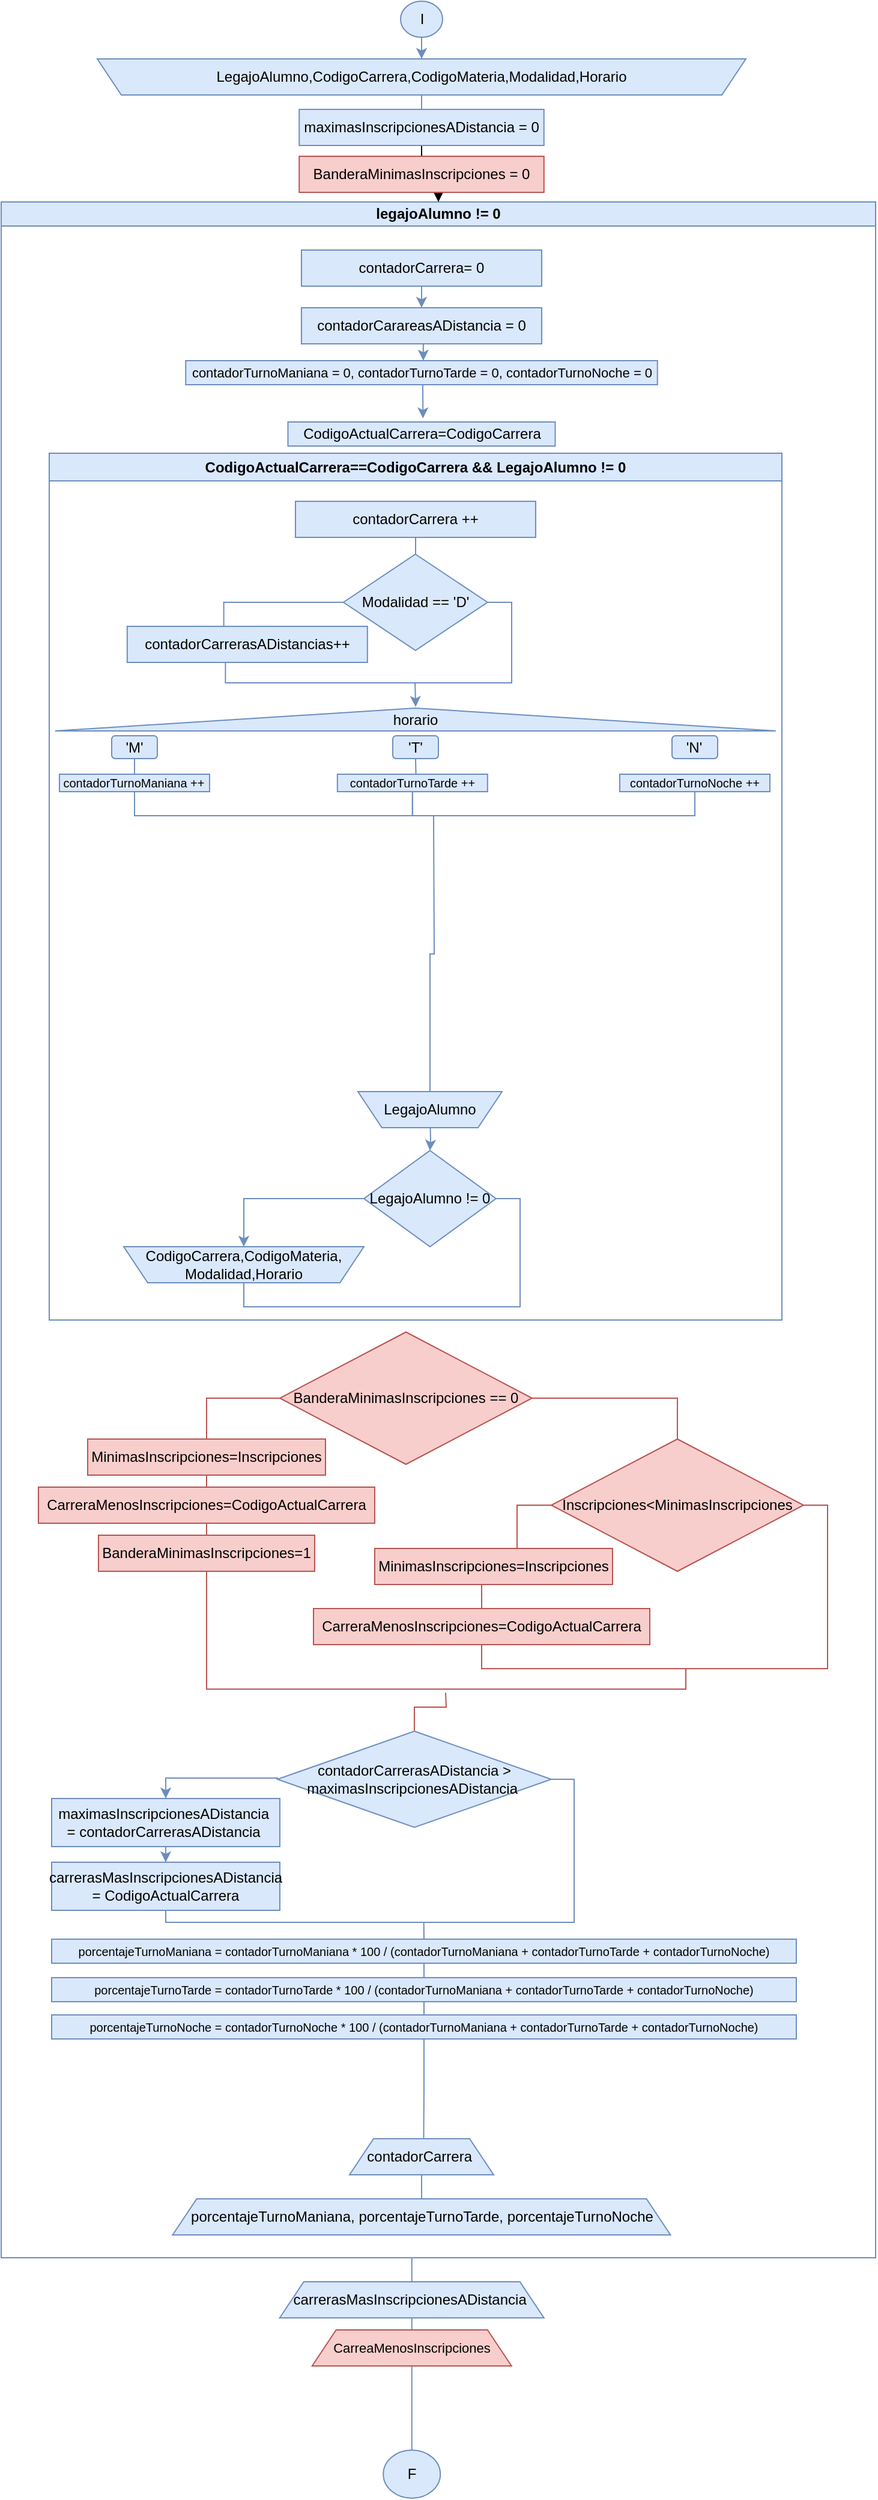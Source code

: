 <mxfile version="21.7.5" type="device">
  <diagram id="C5RBs43oDa-KdzZeNtuy" name="Page-1">
    <mxGraphModel dx="1500" dy="1938" grid="1" gridSize="10" guides="1" tooltips="1" connect="1" arrows="1" fold="1" page="1" pageScale="1" pageWidth="827" pageHeight="1169" background="none" math="0" shadow="0">
      <root>
        <mxCell id="WIyWlLk6GJQsqaUBKTNV-0" />
        <mxCell id="WIyWlLk6GJQsqaUBKTNV-1" parent="WIyWlLk6GJQsqaUBKTNV-0" />
        <mxCell id="5pXr0R31rmwVF_x6JBgt-3" value="" style="edgeStyle=orthogonalEdgeStyle;rounded=0;orthogonalLoop=1;jettySize=auto;html=1;fillColor=#dae8fc;strokeColor=#6c8ebf;" parent="WIyWlLk6GJQsqaUBKTNV-1" source="5pXr0R31rmwVF_x6JBgt-1" target="5pXr0R31rmwVF_x6JBgt-2" edge="1">
          <mxGeometry relative="1" as="geometry" />
        </mxCell>
        <mxCell id="5pXr0R31rmwVF_x6JBgt-1" value="I" style="ellipse;whiteSpace=wrap;html=1;fillColor=#dae8fc;strokeColor=#6c8ebf;" parent="WIyWlLk6GJQsqaUBKTNV-1" vertex="1">
          <mxGeometry x="362.5" y="-27" width="35" height="30" as="geometry" />
        </mxCell>
        <mxCell id="5gnvTc-YlHs9Nw9wisjp-1" value="" style="edgeStyle=orthogonalEdgeStyle;rounded=0;orthogonalLoop=1;jettySize=auto;html=1;fillColor=#dae8fc;strokeColor=#6c8ebf;" parent="WIyWlLk6GJQsqaUBKTNV-1" source="5pXr0R31rmwVF_x6JBgt-2" edge="1">
          <mxGeometry relative="1" as="geometry">
            <mxPoint x="380" y="63" as="targetPoint" />
          </mxGeometry>
        </mxCell>
        <mxCell id="5pXr0R31rmwVF_x6JBgt-2" value="LegajoAlumno,CodigoCarrera,CodigoMateria,Modalidad,Horario" style="shape=trapezoid;perimeter=trapezoidPerimeter;whiteSpace=wrap;html=1;fixedSize=1;direction=west;fillColor=#dae8fc;strokeColor=#6c8ebf;" parent="WIyWlLk6GJQsqaUBKTNV-1" vertex="1">
          <mxGeometry x="110" y="21" width="540" height="30" as="geometry" />
        </mxCell>
        <mxCell id="KSVmQtY1M76giZMWFQWg-30" style="edgeStyle=orthogonalEdgeStyle;rounded=0;orthogonalLoop=1;jettySize=auto;html=1;exitX=0.5;exitY=1;exitDx=0;exitDy=0;exitPerimeter=0;entryX=0.5;entryY=0;entryDx=0;entryDy=0;endArrow=none;endFill=0;fillColor=#dae8fc;strokeColor=#6c8ebf;" parent="WIyWlLk6GJQsqaUBKTNV-1" target="5gnvTc-YlHs9Nw9wisjp-29" edge="1">
          <mxGeometry relative="1" as="geometry">
            <mxPoint x="371.86" y="1850" as="sourcePoint" />
          </mxGeometry>
        </mxCell>
        <mxCell id="5pXr0R31rmwVF_x6JBgt-4" value="legajoAlumno != 0" style="swimlane;whiteSpace=wrap;html=1;fillColor=#dae8fc;strokeColor=#6c8ebf;startSize=20;points=[[0,0,0,0,0],[0,0.25,0,0,0],[0,0.5,0,0,0],[0,0.75,0,0,0],[0,1,0,0,0],[0.25,0,0,0,0],[0.25,1,0,0,0],[0.5,0,0,0,0],[0.5,1,0,0,0],[0.75,0,0,0,0],[0.75,1,0,0,0],[1,0,0,0,0],[1,0.25,0,0,0],[1,0.5,0,0,0],[1,0.75,0,0,0],[1,1,0,0,0]];" parent="WIyWlLk6GJQsqaUBKTNV-1" vertex="1">
          <mxGeometry x="29.99" y="140" width="728.01" height="1710" as="geometry" />
        </mxCell>
        <mxCell id="kTfVB5gQmg0WQEh0IqgH-29" style="edgeStyle=orthogonalEdgeStyle;shape=connector;rounded=0;orthogonalLoop=1;jettySize=auto;html=1;exitX=0.5;exitY=1;exitDx=0;exitDy=0;labelBackgroundColor=default;strokeColor=#b85450;fontFamily=Helvetica;fontSize=11;fontColor=default;endArrow=none;endFill=0;fillColor=#f8cecc;" edge="1" parent="5pXr0R31rmwVF_x6JBgt-4" source="kTfVB5gQmg0WQEh0IqgH-15">
          <mxGeometry relative="1" as="geometry">
            <mxPoint x="570.01" y="1220" as="targetPoint" />
            <Array as="points">
              <mxPoint x="171" y="1237" />
              <mxPoint x="570" y="1237" />
            </Array>
          </mxGeometry>
        </mxCell>
        <mxCell id="5pXr0R31rmwVF_x6JBgt-6" value="&lt;div&gt;CodigoActualCarrera==CodigoCarrera &amp;amp;&amp;amp;&amp;nbsp;&lt;span style=&quot;background-color: initial;&quot;&gt;LegajoAlumno != 0&lt;/span&gt;&lt;/div&gt;" style="swimlane;whiteSpace=wrap;html=1;startSize=23;fillColor=#dae8fc;strokeColor=#6c8ebf;" parent="5pXr0R31rmwVF_x6JBgt-4" vertex="1">
          <mxGeometry x="40" y="209" width="610" height="721" as="geometry" />
        </mxCell>
        <mxCell id="5pXr0R31rmwVF_x6JBgt-17" style="edgeStyle=orthogonalEdgeStyle;rounded=0;orthogonalLoop=1;jettySize=auto;html=1;exitX=1;exitY=0.5;exitDx=0;exitDy=0;entryX=0.5;entryY=0;entryDx=0;entryDy=0;endArrow=none;endFill=0;fillColor=#dae8fc;strokeColor=#6c8ebf;" parent="5pXr0R31rmwVF_x6JBgt-6" source="5pXr0R31rmwVF_x6JBgt-12" target="5pXr0R31rmwVF_x6JBgt-14" edge="1">
          <mxGeometry relative="1" as="geometry" />
        </mxCell>
        <mxCell id="yonmYlfciaBzX_8r0v4c-3" style="edgeStyle=orthogonalEdgeStyle;rounded=0;orthogonalLoop=1;jettySize=auto;html=1;exitX=0;exitY=0.5;exitDx=0;exitDy=0;entryX=0.5;entryY=1;entryDx=0;entryDy=0;fillColor=#dae8fc;strokeColor=#6c8ebf;" parent="5pXr0R31rmwVF_x6JBgt-6" source="5pXr0R31rmwVF_x6JBgt-12" target="5pXr0R31rmwVF_x6JBgt-14" edge="1">
          <mxGeometry relative="1" as="geometry" />
        </mxCell>
        <mxCell id="5pXr0R31rmwVF_x6JBgt-12" value="LegajoAlumno != 0" style="rhombus;whiteSpace=wrap;html=1;fillColor=#dae8fc;strokeColor=#6c8ebf;" parent="5pXr0R31rmwVF_x6JBgt-6" vertex="1">
          <mxGeometry x="262" y="580" width="110" height="80" as="geometry" />
        </mxCell>
        <mxCell id="5pXr0R31rmwVF_x6JBgt-14" value="&lt;div&gt;CodigoCarrera,CodigoMateria,&lt;/div&gt;&lt;div&gt;Modalidad,Horario&lt;/div&gt;" style="shape=trapezoid;perimeter=trapezoidPerimeter;whiteSpace=wrap;html=1;fixedSize=1;direction=west;fillColor=#dae8fc;strokeColor=#6c8ebf;" parent="5pXr0R31rmwVF_x6JBgt-6" vertex="1">
          <mxGeometry x="62.0" y="660" width="200" height="30" as="geometry" />
        </mxCell>
        <mxCell id="5gnvTc-YlHs9Nw9wisjp-30" value="" style="edgeStyle=orthogonalEdgeStyle;rounded=0;orthogonalLoop=1;jettySize=auto;html=1;fillColor=#dae8fc;strokeColor=#6c8ebf;" parent="5pXr0R31rmwVF_x6JBgt-6" target="5pXr0R31rmwVF_x6JBgt-12" edge="1">
          <mxGeometry relative="1" as="geometry">
            <mxPoint x="317" y="550" as="sourcePoint" />
          </mxGeometry>
        </mxCell>
        <mxCell id="kTfVB5gQmg0WQEh0IqgH-11" style="edgeStyle=orthogonalEdgeStyle;rounded=0;orthogonalLoop=1;jettySize=auto;html=1;exitX=0.5;exitY=1;exitDx=0;exitDy=0;endArrow=none;endFill=0;fillColor=#dae8fc;strokeColor=#6c8ebf;" edge="1" parent="5pXr0R31rmwVF_x6JBgt-6" source="5pXr0R31rmwVF_x6JBgt-11">
          <mxGeometry relative="1" as="geometry">
            <mxPoint x="320.01" y="301" as="targetPoint" />
          </mxGeometry>
        </mxCell>
        <mxCell id="5pXr0R31rmwVF_x6JBgt-11" value="LegajoAlumno" style="shape=trapezoid;perimeter=trapezoidPerimeter;whiteSpace=wrap;html=1;fixedSize=1;direction=west;fillColor=#dae8fc;strokeColor=#6c8ebf;" parent="5pXr0R31rmwVF_x6JBgt-6" vertex="1">
          <mxGeometry x="257" y="531" width="120" height="30" as="geometry" />
        </mxCell>
        <mxCell id="yonmYlfciaBzX_8r0v4c-0" style="edgeStyle=orthogonalEdgeStyle;rounded=0;orthogonalLoop=1;jettySize=auto;html=1;exitX=0.5;exitY=0;exitDx=0;exitDy=0;fillColor=#dae8fc;strokeColor=#6c8ebf;" parent="5pXr0R31rmwVF_x6JBgt-6" edge="1">
          <mxGeometry relative="1" as="geometry">
            <mxPoint x="317" y="550" as="sourcePoint" />
            <mxPoint x="317" y="550" as="targetPoint" />
          </mxGeometry>
        </mxCell>
        <mxCell id="5gnvTc-YlHs9Nw9wisjp-39" value="" style="edgeStyle=orthogonalEdgeStyle;rounded=0;orthogonalLoop=1;jettySize=auto;html=1;fillColor=#dae8fc;strokeColor=#6c8ebf;" parent="5pXr0R31rmwVF_x6JBgt-6" source="5gnvTc-YlHs9Nw9wisjp-15" target="5gnvTc-YlHs9Nw9wisjp-16" edge="1">
          <mxGeometry relative="1" as="geometry" />
        </mxCell>
        <mxCell id="5gnvTc-YlHs9Nw9wisjp-15" value="contadorCarrera&amp;nbsp;++" style="whiteSpace=wrap;html=1;fillColor=#dae8fc;strokeColor=#6c8ebf;" parent="5pXr0R31rmwVF_x6JBgt-6" vertex="1">
          <mxGeometry x="205" y="40" width="200" height="30" as="geometry" />
        </mxCell>
        <mxCell id="5gnvTc-YlHs9Nw9wisjp-20" style="edgeStyle=orthogonalEdgeStyle;rounded=0;orthogonalLoop=1;jettySize=auto;html=1;exitX=0;exitY=0.5;exitDx=0;exitDy=0;entryX=0.402;entryY=0.1;entryDx=0;entryDy=0;entryPerimeter=0;fillColor=#dae8fc;strokeColor=#6c8ebf;endArrow=none;endFill=0;" parent="5pXr0R31rmwVF_x6JBgt-6" source="5gnvTc-YlHs9Nw9wisjp-16" target="5gnvTc-YlHs9Nw9wisjp-19" edge="1">
          <mxGeometry relative="1" as="geometry" />
        </mxCell>
        <mxCell id="5gnvTc-YlHs9Nw9wisjp-21" style="edgeStyle=orthogonalEdgeStyle;rounded=0;orthogonalLoop=1;jettySize=auto;html=1;exitX=1;exitY=0.5;exitDx=0;exitDy=0;entryX=0.409;entryY=0.972;entryDx=0;entryDy=0;entryPerimeter=0;endArrow=none;endFill=0;fillColor=#dae8fc;strokeColor=#6c8ebf;" parent="5pXr0R31rmwVF_x6JBgt-6" source="5gnvTc-YlHs9Nw9wisjp-16" target="5gnvTc-YlHs9Nw9wisjp-19" edge="1">
          <mxGeometry relative="1" as="geometry">
            <Array as="points">
              <mxPoint x="385" y="124" />
              <mxPoint x="385" y="191" />
              <mxPoint x="147" y="191" />
            </Array>
          </mxGeometry>
        </mxCell>
        <mxCell id="5gnvTc-YlHs9Nw9wisjp-16" value="Modalidad == &#39;D&#39;" style="rhombus;whiteSpace=wrap;html=1;fillColor=#dae8fc;strokeColor=#6c8ebf;" parent="5pXr0R31rmwVF_x6JBgt-6" vertex="1">
          <mxGeometry x="244.92" y="84" width="120" height="80" as="geometry" />
        </mxCell>
        <mxCell id="5gnvTc-YlHs9Nw9wisjp-19" value="contadorCarrerasADistancias++" style="whiteSpace=wrap;html=1;fillColor=#dae8fc;strokeColor=#6c8ebf;" parent="5pXr0R31rmwVF_x6JBgt-6" vertex="1">
          <mxGeometry x="64.92" y="144" width="200" height="30" as="geometry" />
        </mxCell>
        <mxCell id="5gnvTc-YlHs9Nw9wisjp-40" value="" style="edgeStyle=orthogonalEdgeStyle;rounded=0;orthogonalLoop=1;jettySize=auto;html=1;fillColor=#dae8fc;strokeColor=#6c8ebf;" parent="5pXr0R31rmwVF_x6JBgt-6" edge="1">
          <mxGeometry relative="1" as="geometry">
            <mxPoint x="304.58" y="191" as="sourcePoint" />
            <mxPoint x="305.07" y="211" as="targetPoint" />
          </mxGeometry>
        </mxCell>
        <mxCell id="V2eRFCbEdA1scItEcbjX-22" value="horario" style="triangle;whiteSpace=wrap;html=1;direction=north;fillColor=#dae8fc;strokeColor=#6c8ebf;" parent="5pXr0R31rmwVF_x6JBgt-6" vertex="1">
          <mxGeometry x="4.92" y="212" width="600" height="19" as="geometry" />
        </mxCell>
        <mxCell id="KSVmQtY1M76giZMWFQWg-10" style="edgeStyle=orthogonalEdgeStyle;rounded=0;orthogonalLoop=1;jettySize=auto;html=1;exitX=0.5;exitY=1;exitDx=0;exitDy=0;entryX=0.5;entryY=0;entryDx=0;entryDy=0;endArrow=none;endFill=0;fillColor=#dae8fc;strokeColor=#6c8ebf;" parent="5pXr0R31rmwVF_x6JBgt-6" source="V2eRFCbEdA1scItEcbjX-24" target="V2eRFCbEdA1scItEcbjX-30" edge="1">
          <mxGeometry relative="1" as="geometry" />
        </mxCell>
        <mxCell id="V2eRFCbEdA1scItEcbjX-24" value="&#39;M&#39;" style="rounded=1;whiteSpace=wrap;html=1;fillColor=#dae8fc;strokeColor=#6c8ebf;" parent="5pXr0R31rmwVF_x6JBgt-6" vertex="1">
          <mxGeometry x="52" y="235" width="38" height="19" as="geometry" />
        </mxCell>
        <mxCell id="KSVmQtY1M76giZMWFQWg-12" style="edgeStyle=orthogonalEdgeStyle;rounded=0;orthogonalLoop=1;jettySize=auto;html=1;exitX=0.5;exitY=1;exitDx=0;exitDy=0;entryX=0.523;entryY=0;entryDx=0;entryDy=0;entryPerimeter=0;endArrow=none;endFill=0;fillColor=#dae8fc;strokeColor=#6c8ebf;" parent="5pXr0R31rmwVF_x6JBgt-6" source="V2eRFCbEdA1scItEcbjX-25" target="V2eRFCbEdA1scItEcbjX-33" edge="1">
          <mxGeometry relative="1" as="geometry" />
        </mxCell>
        <mxCell id="V2eRFCbEdA1scItEcbjX-25" value="&#39;T&#39;" style="rounded=1;whiteSpace=wrap;html=1;fillColor=#dae8fc;strokeColor=#6c8ebf;" parent="5pXr0R31rmwVF_x6JBgt-6" vertex="1">
          <mxGeometry x="286" y="235" width="38" height="19" as="geometry" />
        </mxCell>
        <mxCell id="V2eRFCbEdA1scItEcbjX-26" value="&#39;N&#39;" style="rounded=1;whiteSpace=wrap;html=1;fillColor=#dae8fc;strokeColor=#6c8ebf;" parent="5pXr0R31rmwVF_x6JBgt-6" vertex="1">
          <mxGeometry x="518.5" y="235" width="38" height="19" as="geometry" />
        </mxCell>
        <mxCell id="KSVmQtY1M76giZMWFQWg-33" style="edgeStyle=orthogonalEdgeStyle;rounded=0;orthogonalLoop=1;jettySize=auto;html=1;exitX=0.5;exitY=1;exitDx=0;exitDy=0;entryX=0.5;entryY=1;entryDx=0;entryDy=0;endArrow=none;endFill=0;fillColor=#dae8fc;strokeColor=#6c8ebf;" parent="5pXr0R31rmwVF_x6JBgt-6" source="V2eRFCbEdA1scItEcbjX-30" target="V2eRFCbEdA1scItEcbjX-33" edge="1">
          <mxGeometry relative="1" as="geometry" />
        </mxCell>
        <mxCell id="V2eRFCbEdA1scItEcbjX-30" value="&lt;font style=&quot;font-size: 10px;&quot;&gt;contadorTurnoManiana ++&lt;/font&gt;" style="whiteSpace=wrap;html=1;fillColor=#dae8fc;strokeColor=#6c8ebf;" parent="5pXr0R31rmwVF_x6JBgt-6" vertex="1">
          <mxGeometry x="8.5" y="267" width="125" height="14.5" as="geometry" />
        </mxCell>
        <mxCell id="V2eRFCbEdA1scItEcbjX-33" value="&lt;font style=&quot;font-size: 10px;&quot;&gt;contadorTurnoTarde ++&lt;/font&gt;" style="whiteSpace=wrap;html=1;fillColor=#dae8fc;strokeColor=#6c8ebf;" parent="5pXr0R31rmwVF_x6JBgt-6" vertex="1">
          <mxGeometry x="239.92" y="267" width="125" height="14.5" as="geometry" />
        </mxCell>
        <mxCell id="KSVmQtY1M76giZMWFQWg-34" style="edgeStyle=orthogonalEdgeStyle;rounded=0;orthogonalLoop=1;jettySize=auto;html=1;exitX=0.5;exitY=1;exitDx=0;exitDy=0;entryX=0.5;entryY=1;entryDx=0;entryDy=0;endArrow=none;endFill=0;fillColor=#dae8fc;strokeColor=#6c8ebf;" parent="5pXr0R31rmwVF_x6JBgt-6" source="V2eRFCbEdA1scItEcbjX-34" target="V2eRFCbEdA1scItEcbjX-33" edge="1">
          <mxGeometry relative="1" as="geometry" />
        </mxCell>
        <mxCell id="V2eRFCbEdA1scItEcbjX-34" value="&lt;font style=&quot;font-size: 10px;&quot;&gt;contadorTurnoNoche ++&lt;/font&gt;" style="whiteSpace=wrap;html=1;fillColor=#dae8fc;strokeColor=#6c8ebf;" parent="5pXr0R31rmwVF_x6JBgt-6" vertex="1">
          <mxGeometry x="475" y="267" width="125" height="14.5" as="geometry" />
        </mxCell>
        <mxCell id="KSVmQtY1M76giZMWFQWg-3" style="edgeStyle=orthogonalEdgeStyle;rounded=0;orthogonalLoop=1;jettySize=auto;html=1;exitX=0.5;exitY=1;exitDx=0;exitDy=0;entryX=0.44;entryY=0;entryDx=0;entryDy=0;entryPerimeter=0;fillColor=#dae8fc;strokeColor=#6c8ebf;" parent="5pXr0R31rmwVF_x6JBgt-4" edge="1">
          <mxGeometry relative="1" as="geometry">
            <mxPoint x="375" y="118" as="sourcePoint" />
            <mxPoint x="351.44" y="132" as="targetPoint" />
          </mxGeometry>
        </mxCell>
        <mxCell id="5gnvTc-YlHs9Nw9wisjp-2" value="contadorCarareasADistancia = 0" style="whiteSpace=wrap;html=1;fillColor=#dae8fc;strokeColor=#6c8ebf;" parent="5pXr0R31rmwVF_x6JBgt-4" vertex="1">
          <mxGeometry x="250" y="88" width="200" height="30" as="geometry" />
        </mxCell>
        <mxCell id="KSVmQtY1M76giZMWFQWg-4" style="edgeStyle=orthogonalEdgeStyle;rounded=0;orthogonalLoop=1;jettySize=auto;html=1;exitX=0.5;exitY=1;exitDx=0;exitDy=0;entryX=0.5;entryY=0;entryDx=0;entryDy=0;fillColor=#dae8fc;strokeColor=#6c8ebf;" parent="5pXr0R31rmwVF_x6JBgt-4" source="5gnvTc-YlHs9Nw9wisjp-14" target="5gnvTc-YlHs9Nw9wisjp-2" edge="1">
          <mxGeometry relative="1" as="geometry" />
        </mxCell>
        <mxCell id="5gnvTc-YlHs9Nw9wisjp-14" value="contadorCarrera= 0" style="whiteSpace=wrap;html=1;fillColor=#dae8fc;strokeColor=#6c8ebf;" parent="5pXr0R31rmwVF_x6JBgt-4" vertex="1">
          <mxGeometry x="250" y="40" width="200" height="30" as="geometry" />
        </mxCell>
        <mxCell id="5gnvTc-YlHs9Nw9wisjp-25" value="" style="edgeStyle=orthogonalEdgeStyle;rounded=0;orthogonalLoop=1;jettySize=auto;html=1;fillColor=#dae8fc;strokeColor=#6c8ebf;exitX=0;exitY=0.5;exitDx=0;exitDy=0;" parent="5pXr0R31rmwVF_x6JBgt-4" source="5gnvTc-YlHs9Nw9wisjp-23" target="5gnvTc-YlHs9Nw9wisjp-24" edge="1">
          <mxGeometry relative="1" as="geometry">
            <Array as="points">
              <mxPoint x="137" y="1311" />
            </Array>
          </mxGeometry>
        </mxCell>
        <mxCell id="5gnvTc-YlHs9Nw9wisjp-28" style="edgeStyle=orthogonalEdgeStyle;rounded=0;orthogonalLoop=1;jettySize=auto;html=1;exitX=1;exitY=0.5;exitDx=0;exitDy=0;entryX=0.5;entryY=1;entryDx=0;entryDy=0;endArrow=none;endFill=0;fillColor=#dae8fc;strokeColor=#6c8ebf;" parent="5pXr0R31rmwVF_x6JBgt-4" source="5gnvTc-YlHs9Nw9wisjp-23" target="5gnvTc-YlHs9Nw9wisjp-26" edge="1">
          <mxGeometry relative="1" as="geometry">
            <Array as="points">
              <mxPoint x="477" y="1312" />
              <mxPoint x="477" y="1431" />
              <mxPoint x="137" y="1431" />
            </Array>
          </mxGeometry>
        </mxCell>
        <mxCell id="kTfVB5gQmg0WQEh0IqgH-30" style="edgeStyle=orthogonalEdgeStyle;shape=connector;rounded=0;orthogonalLoop=1;jettySize=auto;html=1;exitX=0.5;exitY=0;exitDx=0;exitDy=0;labelBackgroundColor=default;strokeColor=#b85450;fontFamily=Helvetica;fontSize=11;fontColor=default;endArrow=none;endFill=0;fillColor=#f8cecc;" edge="1" parent="5pXr0R31rmwVF_x6JBgt-4" source="5gnvTc-YlHs9Nw9wisjp-23">
          <mxGeometry relative="1" as="geometry">
            <mxPoint x="370.01" y="1240" as="targetPoint" />
          </mxGeometry>
        </mxCell>
        <mxCell id="5gnvTc-YlHs9Nw9wisjp-23" value="contadorCarrerasADistancia &amp;gt; maximasInscripcionesADistancia&amp;nbsp;" style="rhombus;whiteSpace=wrap;html=1;fillColor=#dae8fc;strokeColor=#6c8ebf;" parent="5pXr0R31rmwVF_x6JBgt-4" vertex="1">
          <mxGeometry x="230" y="1272" width="228" height="80" as="geometry" />
        </mxCell>
        <mxCell id="5gnvTc-YlHs9Nw9wisjp-27" value="" style="edgeStyle=orthogonalEdgeStyle;rounded=0;orthogonalLoop=1;jettySize=auto;html=1;fillColor=#dae8fc;strokeColor=#6c8ebf;" parent="5pXr0R31rmwVF_x6JBgt-4" source="5gnvTc-YlHs9Nw9wisjp-24" target="5gnvTc-YlHs9Nw9wisjp-26" edge="1">
          <mxGeometry relative="1" as="geometry" />
        </mxCell>
        <mxCell id="5gnvTc-YlHs9Nw9wisjp-24" value="maximasInscripcionesADistancia&amp;nbsp; = contadorCarrerasADistancia&amp;nbsp;" style="whiteSpace=wrap;html=1;fillColor=#dae8fc;strokeColor=#6c8ebf;" parent="5pXr0R31rmwVF_x6JBgt-4" vertex="1">
          <mxGeometry x="42" y="1328" width="190" height="40" as="geometry" />
        </mxCell>
        <mxCell id="5gnvTc-YlHs9Nw9wisjp-26" value="carrerasMasInscripcionesADistancia =&amp;nbsp;CodigoActualCarrera" style="whiteSpace=wrap;html=1;fillColor=#dae8fc;strokeColor=#6c8ebf;" parent="5pXr0R31rmwVF_x6JBgt-4" vertex="1">
          <mxGeometry x="42" y="1381" width="190" height="40" as="geometry" />
        </mxCell>
        <mxCell id="KSVmQtY1M76giZMWFQWg-29" style="edgeStyle=orthogonalEdgeStyle;rounded=0;orthogonalLoop=1;jettySize=auto;html=1;endArrow=none;endFill=0;exitX=0.5;exitY=1;exitDx=0;exitDy=0;entryX=0.5;entryY=0;entryDx=0;entryDy=0;fillColor=#dae8fc;strokeColor=#6c8ebf;" parent="5pXr0R31rmwVF_x6JBgt-4" source="V2eRFCbEdA1scItEcbjX-35" target="V2eRFCbEdA1scItEcbjX-51" edge="1">
          <mxGeometry relative="1" as="geometry">
            <mxPoint x="351" y="1655" as="targetPoint" />
            <mxPoint x="351.01" y="1645" as="sourcePoint" />
          </mxGeometry>
        </mxCell>
        <mxCell id="V2eRFCbEdA1scItEcbjX-35" value="contadorCarrera&amp;nbsp;" style="shape=trapezoid;perimeter=trapezoidPerimeter;whiteSpace=wrap;html=1;fixedSize=1;fillColor=#dae8fc;strokeColor=#6c8ebf;" parent="5pXr0R31rmwVF_x6JBgt-4" vertex="1">
          <mxGeometry x="290" y="1611" width="120" height="30" as="geometry" />
        </mxCell>
        <mxCell id="KSVmQtY1M76giZMWFQWg-21" style="edgeStyle=orthogonalEdgeStyle;rounded=0;orthogonalLoop=1;jettySize=auto;html=1;exitX=0.5;exitY=0;exitDx=0;exitDy=0;endArrow=none;endFill=0;fillColor=#dae8fc;strokeColor=#6c8ebf;" parent="5pXr0R31rmwVF_x6JBgt-4" source="V2eRFCbEdA1scItEcbjX-47" edge="1">
          <mxGeometry relative="1" as="geometry">
            <mxPoint x="351.843" y="1431" as="targetPoint" />
          </mxGeometry>
        </mxCell>
        <mxCell id="KSVmQtY1M76giZMWFQWg-22" style="edgeStyle=orthogonalEdgeStyle;rounded=0;orthogonalLoop=1;jettySize=auto;html=1;exitX=0.5;exitY=1;exitDx=0;exitDy=0;entryX=0.5;entryY=0;entryDx=0;entryDy=0;endArrow=none;endFill=0;fillColor=#dae8fc;strokeColor=#6c8ebf;" parent="5pXr0R31rmwVF_x6JBgt-4" source="V2eRFCbEdA1scItEcbjX-47" target="KSVmQtY1M76giZMWFQWg-19" edge="1">
          <mxGeometry relative="1" as="geometry" />
        </mxCell>
        <mxCell id="V2eRFCbEdA1scItEcbjX-47" value="&lt;font style=&quot;font-size: 10px;&quot;&gt;&lt;font style=&quot;&quot;&gt;porcentajeTurnoManiana = contadorTurnoManiana * 100 / (&lt;/font&gt;contadorTurnoManiana +&amp;nbsp;contadorTurnoTarde +&amp;nbsp;contadorTurnoNoche)&lt;/font&gt;" style="whiteSpace=wrap;html=1;fillColor=#dae8fc;strokeColor=#6c8ebf;" parent="5pXr0R31rmwVF_x6JBgt-4" vertex="1">
          <mxGeometry x="42" y="1445" width="620" height="20" as="geometry" />
        </mxCell>
        <mxCell id="V2eRFCbEdA1scItEcbjX-51" value="porcentajeTurnoManiana, porcentajeTurnoTarde, porcentajeTurnoNoche" style="shape=trapezoid;perimeter=trapezoidPerimeter;whiteSpace=wrap;html=1;fixedSize=1;fillColor=#dae8fc;strokeColor=#6c8ebf;" parent="5pXr0R31rmwVF_x6JBgt-4" vertex="1">
          <mxGeometry x="142.75" y="1661" width="414.5" height="30" as="geometry" />
        </mxCell>
        <mxCell id="5pXr0R31rmwVF_x6JBgt-9" value="CodigoActualCarrera=CodigoCarrera" style="whiteSpace=wrap;html=1;fillColor=#dae8fc;strokeColor=#6c8ebf;" parent="5pXr0R31rmwVF_x6JBgt-4" vertex="1">
          <mxGeometry x="238.75" y="183" width="222.5" height="20" as="geometry" />
        </mxCell>
        <mxCell id="KSVmQtY1M76giZMWFQWg-18" style="edgeStyle=orthogonalEdgeStyle;rounded=0;orthogonalLoop=1;jettySize=auto;html=1;exitX=0.5;exitY=1;exitDx=0;exitDy=0;fillColor=#dae8fc;strokeColor=#6c8ebf;" parent="5pXr0R31rmwVF_x6JBgt-4" edge="1">
          <mxGeometry relative="1" as="geometry">
            <mxPoint x="351.177" y="180" as="targetPoint" />
            <mxPoint x="351.005" y="152" as="sourcePoint" />
          </mxGeometry>
        </mxCell>
        <mxCell id="KSVmQtY1M76giZMWFQWg-2" value="&lt;font style=&quot;font-size: 11px;&quot;&gt;contadorTurnoManiana = 0, contadorTurnoTarde = 0, contadorTurnoNoche = 0&lt;/font&gt;" style="whiteSpace=wrap;html=1;fillColor=#dae8fc;strokeColor=#6c8ebf;" parent="5pXr0R31rmwVF_x6JBgt-4" vertex="1">
          <mxGeometry x="153.63" y="132" width="392.75" height="20" as="geometry" />
        </mxCell>
        <mxCell id="KSVmQtY1M76giZMWFQWg-23" style="edgeStyle=orthogonalEdgeStyle;rounded=0;orthogonalLoop=1;jettySize=auto;html=1;exitX=0.5;exitY=1;exitDx=0;exitDy=0;entryX=0.5;entryY=0;entryDx=0;entryDy=0;endArrow=none;endFill=0;fillColor=#dae8fc;strokeColor=#6c8ebf;" parent="5pXr0R31rmwVF_x6JBgt-4" source="KSVmQtY1M76giZMWFQWg-19" target="KSVmQtY1M76giZMWFQWg-20" edge="1">
          <mxGeometry relative="1" as="geometry" />
        </mxCell>
        <mxCell id="KSVmQtY1M76giZMWFQWg-19" value="&lt;font style=&quot;font-size: 10px;&quot;&gt;&lt;font style=&quot;&quot;&gt;porcentajeTurnoTarde = contadorTurnoTarde * 100 / (&lt;/font&gt;contadorTurnoManiana +&amp;nbsp;contadorTurnoTarde +&amp;nbsp;contadorTurnoNoche)&lt;/font&gt;" style="whiteSpace=wrap;html=1;fillColor=#dae8fc;strokeColor=#6c8ebf;" parent="5pXr0R31rmwVF_x6JBgt-4" vertex="1">
          <mxGeometry x="42" y="1477" width="620" height="20" as="geometry" />
        </mxCell>
        <mxCell id="KSVmQtY1M76giZMWFQWg-26" style="edgeStyle=orthogonalEdgeStyle;rounded=0;orthogonalLoop=1;jettySize=auto;html=1;exitX=0.5;exitY=1;exitDx=0;exitDy=0;endArrow=none;endFill=0;fillColor=#dae8fc;strokeColor=#6c8ebf;" parent="5pXr0R31rmwVF_x6JBgt-4" source="KSVmQtY1M76giZMWFQWg-20" edge="1">
          <mxGeometry relative="1" as="geometry">
            <mxPoint x="351.734" y="1611" as="targetPoint" />
          </mxGeometry>
        </mxCell>
        <mxCell id="KSVmQtY1M76giZMWFQWg-20" value="&lt;font style=&quot;font-size: 10px;&quot;&gt;&lt;font style=&quot;&quot;&gt;porcentajeTurnoNoche = contadorTurnoNoche * 100 / (&lt;/font&gt;contadorTurnoManiana +&amp;nbsp;contadorTurnoTarde +&amp;nbsp;contadorTurnoNoche)&lt;/font&gt;" style="whiteSpace=wrap;html=1;fillColor=#dae8fc;strokeColor=#6c8ebf;" parent="5pXr0R31rmwVF_x6JBgt-4" vertex="1">
          <mxGeometry x="42" y="1508" width="620" height="20" as="geometry" />
        </mxCell>
        <mxCell id="kTfVB5gQmg0WQEh0IqgH-20" style="edgeStyle=orthogonalEdgeStyle;rounded=0;orthogonalLoop=1;jettySize=auto;html=1;exitX=0;exitY=0.5;exitDx=0;exitDy=0;entryX=0.5;entryY=0;entryDx=0;entryDy=0;endArrow=none;endFill=0;fillColor=#f8cecc;strokeColor=#b85450;" edge="1" parent="5pXr0R31rmwVF_x6JBgt-4" source="kTfVB5gQmg0WQEh0IqgH-12" target="kTfVB5gQmg0WQEh0IqgH-13">
          <mxGeometry relative="1" as="geometry" />
        </mxCell>
        <mxCell id="kTfVB5gQmg0WQEh0IqgH-23" style="edgeStyle=orthogonalEdgeStyle;shape=connector;rounded=0;orthogonalLoop=1;jettySize=auto;html=1;exitX=1;exitY=0.5;exitDx=0;exitDy=0;entryX=0.5;entryY=0;entryDx=0;entryDy=0;labelBackgroundColor=default;strokeColor=#b85450;fontFamily=Helvetica;fontSize=11;fontColor=default;endArrow=none;endFill=0;fillColor=#f8cecc;" edge="1" parent="5pXr0R31rmwVF_x6JBgt-4" source="kTfVB5gQmg0WQEh0IqgH-12" target="kTfVB5gQmg0WQEh0IqgH-16">
          <mxGeometry relative="1" as="geometry" />
        </mxCell>
        <mxCell id="kTfVB5gQmg0WQEh0IqgH-12" value="&lt;div&gt;BanderaMinimasInscripciones == 0&lt;/div&gt;" style="rhombus;whiteSpace=wrap;html=1;fillColor=#f8cecc;strokeColor=#b85450;" vertex="1" parent="5pXr0R31rmwVF_x6JBgt-4">
          <mxGeometry x="232" y="940" width="210" height="110" as="geometry" />
        </mxCell>
        <mxCell id="kTfVB5gQmg0WQEh0IqgH-15" value="BanderaMinimasInscripciones=1" style="whiteSpace=wrap;html=1;fillColor=#f8cecc;strokeColor=#b85450;" vertex="1" parent="5pXr0R31rmwVF_x6JBgt-4">
          <mxGeometry x="81" y="1109" width="180" height="30" as="geometry" />
        </mxCell>
        <mxCell id="kTfVB5gQmg0WQEh0IqgH-19" style="edgeStyle=orthogonalEdgeStyle;rounded=0;orthogonalLoop=1;jettySize=auto;html=1;exitX=0;exitY=0.5;exitDx=0;exitDy=0;entryX=0.5;entryY=0;entryDx=0;entryDy=0;endArrow=none;endFill=0;fillColor=#f8cecc;strokeColor=#b85450;" edge="1" parent="5pXr0R31rmwVF_x6JBgt-4" source="kTfVB5gQmg0WQEh0IqgH-16">
          <mxGeometry relative="1" as="geometry">
            <mxPoint x="400.01" y="1120" as="targetPoint" />
          </mxGeometry>
        </mxCell>
        <mxCell id="kTfVB5gQmg0WQEh0IqgH-25" style="edgeStyle=orthogonalEdgeStyle;shape=connector;rounded=0;orthogonalLoop=1;jettySize=auto;html=1;exitX=1;exitY=0.5;exitDx=0;exitDy=0;entryX=0.5;entryY=1;entryDx=0;entryDy=0;labelBackgroundColor=default;strokeColor=#b85450;fontFamily=Helvetica;fontSize=11;fontColor=default;endArrow=none;endFill=0;fillColor=#f8cecc;" edge="1" parent="5pXr0R31rmwVF_x6JBgt-4" source="kTfVB5gQmg0WQEh0IqgH-16">
          <mxGeometry relative="1" as="geometry">
            <mxPoint x="400.01" y="1200" as="targetPoint" />
            <Array as="points">
              <mxPoint x="688" y="1084" />
              <mxPoint x="688" y="1220" />
              <mxPoint x="400" y="1220" />
            </Array>
          </mxGeometry>
        </mxCell>
        <mxCell id="kTfVB5gQmg0WQEh0IqgH-16" value="Inscripciones&amp;lt;MinimasInscripciones" style="rhombus;whiteSpace=wrap;html=1;fillColor=#f8cecc;strokeColor=#b85450;" vertex="1" parent="5pXr0R31rmwVF_x6JBgt-4">
          <mxGeometry x="458" y="1029" width="210" height="110" as="geometry" />
        </mxCell>
        <mxCell id="kTfVB5gQmg0WQEh0IqgH-24" style="edgeStyle=orthogonalEdgeStyle;shape=connector;rounded=0;orthogonalLoop=1;jettySize=auto;html=1;exitX=0.5;exitY=1;exitDx=0;exitDy=0;entryX=0.5;entryY=0;entryDx=0;entryDy=0;labelBackgroundColor=default;strokeColor=#b85450;fontFamily=Helvetica;fontSize=11;fontColor=default;endArrow=none;endFill=0;fillColor=#f8cecc;" edge="1" parent="5pXr0R31rmwVF_x6JBgt-4">
          <mxGeometry relative="1" as="geometry">
            <mxPoint x="400.01" y="1150" as="sourcePoint" />
            <mxPoint x="400.01" y="1170" as="targetPoint" />
          </mxGeometry>
        </mxCell>
        <mxCell id="kTfVB5gQmg0WQEh0IqgH-21" style="edgeStyle=orthogonalEdgeStyle;rounded=0;orthogonalLoop=1;jettySize=auto;html=1;exitX=0.5;exitY=1;exitDx=0;exitDy=0;entryX=0.5;entryY=0;entryDx=0;entryDy=0;endArrow=none;endFill=0;fillColor=#f8cecc;strokeColor=#b85450;" edge="1" parent="5pXr0R31rmwVF_x6JBgt-4" source="kTfVB5gQmg0WQEh0IqgH-13" target="kTfVB5gQmg0WQEh0IqgH-18">
          <mxGeometry relative="1" as="geometry" />
        </mxCell>
        <mxCell id="kTfVB5gQmg0WQEh0IqgH-13" value="MinimasInscripciones=Inscripciones" style="whiteSpace=wrap;html=1;fillColor=#f8cecc;strokeColor=#b85450;" vertex="1" parent="5pXr0R31rmwVF_x6JBgt-4">
          <mxGeometry x="72" y="1029" width="198" height="30" as="geometry" />
        </mxCell>
        <mxCell id="kTfVB5gQmg0WQEh0IqgH-22" style="edgeStyle=orthogonalEdgeStyle;rounded=0;orthogonalLoop=1;jettySize=auto;html=1;exitX=0.5;exitY=1;exitDx=0;exitDy=0;entryX=0.5;entryY=0;entryDx=0;entryDy=0;endArrow=none;endFill=0;fillColor=#f8cecc;strokeColor=#b85450;" edge="1" parent="5pXr0R31rmwVF_x6JBgt-4" source="kTfVB5gQmg0WQEh0IqgH-18" target="kTfVB5gQmg0WQEh0IqgH-15">
          <mxGeometry relative="1" as="geometry" />
        </mxCell>
        <mxCell id="kTfVB5gQmg0WQEh0IqgH-18" value="&lt;div&gt;CarreraMenosInscripciones=CodigoActualCarrera&lt;/div&gt;" style="whiteSpace=wrap;html=1;fillColor=#f8cecc;strokeColor=#b85450;" vertex="1" parent="5pXr0R31rmwVF_x6JBgt-4">
          <mxGeometry x="31" y="1069" width="280" height="30" as="geometry" />
        </mxCell>
        <mxCell id="kTfVB5gQmg0WQEh0IqgH-31" value="MinimasInscripciones=Inscripciones" style="whiteSpace=wrap;html=1;fillColor=#f8cecc;strokeColor=#b85450;" vertex="1" parent="5pXr0R31rmwVF_x6JBgt-4">
          <mxGeometry x="311" y="1120" width="198" height="30" as="geometry" />
        </mxCell>
        <mxCell id="kTfVB5gQmg0WQEh0IqgH-32" value="&lt;div&gt;CarreraMenosInscripciones=CodigoActualCarrera&lt;/div&gt;" style="whiteSpace=wrap;html=1;fillColor=#f8cecc;strokeColor=#b85450;" vertex="1" parent="5pXr0R31rmwVF_x6JBgt-4">
          <mxGeometry x="260.01" y="1170" width="280" height="30" as="geometry" />
        </mxCell>
        <mxCell id="kTfVB5gQmg0WQEh0IqgH-4" style="edgeStyle=orthogonalEdgeStyle;rounded=0;orthogonalLoop=1;jettySize=auto;html=1;exitX=0.5;exitY=1;exitDx=0;exitDy=0;entryX=0.583;entryY=0.933;entryDx=0;entryDy=0;entryPerimeter=0;" edge="1" parent="WIyWlLk6GJQsqaUBKTNV-1" source="5gnvTc-YlHs9Nw9wisjp-0" target="kTfVB5gQmg0WQEh0IqgH-0">
          <mxGeometry relative="1" as="geometry" />
        </mxCell>
        <mxCell id="5gnvTc-YlHs9Nw9wisjp-0" value="maximasInscripcionesADistancia = 0" style="whiteSpace=wrap;html=1;fillColor=#dae8fc;strokeColor=#6c8ebf;" parent="WIyWlLk6GJQsqaUBKTNV-1" vertex="1">
          <mxGeometry x="278.12" y="63" width="203.75" height="30" as="geometry" />
        </mxCell>
        <mxCell id="KSVmQtY1M76giZMWFQWg-32" style="edgeStyle=orthogonalEdgeStyle;rounded=0;orthogonalLoop=1;jettySize=auto;html=1;exitX=0.5;exitY=1;exitDx=0;exitDy=0;entryX=0.5;entryY=0;entryDx=0;entryDy=0;endArrow=none;endFill=0;fillColor=#dae8fc;strokeColor=#6c8ebf;" parent="WIyWlLk6GJQsqaUBKTNV-1" source="kTfVB5gQmg0WQEh0IqgH-33" target="5gnvTc-YlHs9Nw9wisjp-46" edge="1">
          <mxGeometry relative="1" as="geometry" />
        </mxCell>
        <mxCell id="5gnvTc-YlHs9Nw9wisjp-29" value="carrerasMasInscripcionesADistancia&amp;nbsp;" style="shape=trapezoid;perimeter=trapezoidPerimeter;whiteSpace=wrap;html=1;fixedSize=1;fillColor=#dae8fc;strokeColor=#6c8ebf;" parent="WIyWlLk6GJQsqaUBKTNV-1" vertex="1">
          <mxGeometry x="261.87" y="1870" width="220" height="30" as="geometry" />
        </mxCell>
        <mxCell id="5gnvTc-YlHs9Nw9wisjp-46" value="F" style="ellipse;whiteSpace=wrap;html=1;fillColor=#dae8fc;strokeColor=#6c8ebf;" parent="WIyWlLk6GJQsqaUBKTNV-1" vertex="1">
          <mxGeometry x="348.12" y="2010" width="47.5" height="40" as="geometry" />
        </mxCell>
        <mxCell id="kTfVB5gQmg0WQEh0IqgH-7" style="edgeStyle=orthogonalEdgeStyle;rounded=0;orthogonalLoop=1;jettySize=auto;html=1;exitX=0.5;exitY=1;exitDx=0;exitDy=0;entryX=0.5;entryY=0;entryDx=0;entryDy=0;entryPerimeter=0;" edge="1" parent="WIyWlLk6GJQsqaUBKTNV-1" source="kTfVB5gQmg0WQEh0IqgH-0" target="5pXr0R31rmwVF_x6JBgt-4">
          <mxGeometry relative="1" as="geometry" />
        </mxCell>
        <mxCell id="kTfVB5gQmg0WQEh0IqgH-0" value="&lt;div&gt;BanderaMinimasInscripciones = 0&lt;/div&gt;" style="whiteSpace=wrap;html=1;fillColor=#f8cecc;strokeColor=#b85450;" vertex="1" parent="WIyWlLk6GJQsqaUBKTNV-1">
          <mxGeometry x="278.13" y="102" width="203.75" height="30" as="geometry" />
        </mxCell>
        <mxCell id="kTfVB5gQmg0WQEh0IqgH-34" value="" style="edgeStyle=orthogonalEdgeStyle;rounded=0;orthogonalLoop=1;jettySize=auto;html=1;exitX=0.5;exitY=1;exitDx=0;exitDy=0;entryX=0.5;entryY=0;entryDx=0;entryDy=0;endArrow=none;endFill=0;fillColor=#dae8fc;strokeColor=#6c8ebf;" edge="1" parent="WIyWlLk6GJQsqaUBKTNV-1" source="5gnvTc-YlHs9Nw9wisjp-29" target="kTfVB5gQmg0WQEh0IqgH-33">
          <mxGeometry relative="1" as="geometry">
            <mxPoint x="372" y="1900" as="sourcePoint" />
            <mxPoint x="372" y="2010" as="targetPoint" />
          </mxGeometry>
        </mxCell>
        <mxCell id="kTfVB5gQmg0WQEh0IqgH-33" value="CarreaMenosInscripciones" style="shape=trapezoid;perimeter=trapezoidPerimeter;whiteSpace=wrap;html=1;fixedSize=1;strokeColor=#b85450;fontFamily=Helvetica;fontSize=11;startSize=20;fillColor=#f8cecc;" vertex="1" parent="WIyWlLk6GJQsqaUBKTNV-1">
          <mxGeometry x="288.87" y="1910" width="166" height="30" as="geometry" />
        </mxCell>
      </root>
    </mxGraphModel>
  </diagram>
</mxfile>
